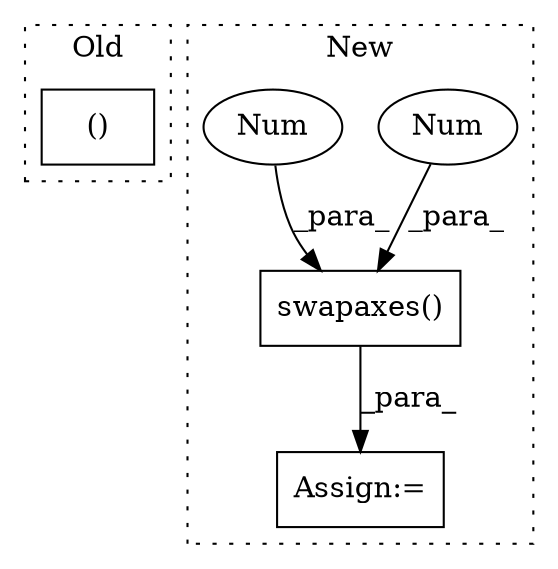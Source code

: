 digraph G {
subgraph cluster0 {
1 [label="()" a="54" s="4530" l="14" shape="box"];
label = "Old";
style="dotted";
}
subgraph cluster1 {
2 [label="swapaxes()" a="75" s="5380,5403" l="12,1" shape="box"];
3 [label="Num" a="76" s="5397" l="2" shape="ellipse"];
4 [label="Num" a="76" s="5401" l="2" shape="ellipse"];
5 [label="Assign:=" a="68" s="5431" l="3" shape="box"];
label = "New";
style="dotted";
}
2 -> 5 [label="_para_"];
3 -> 2 [label="_para_"];
4 -> 2 [label="_para_"];
}